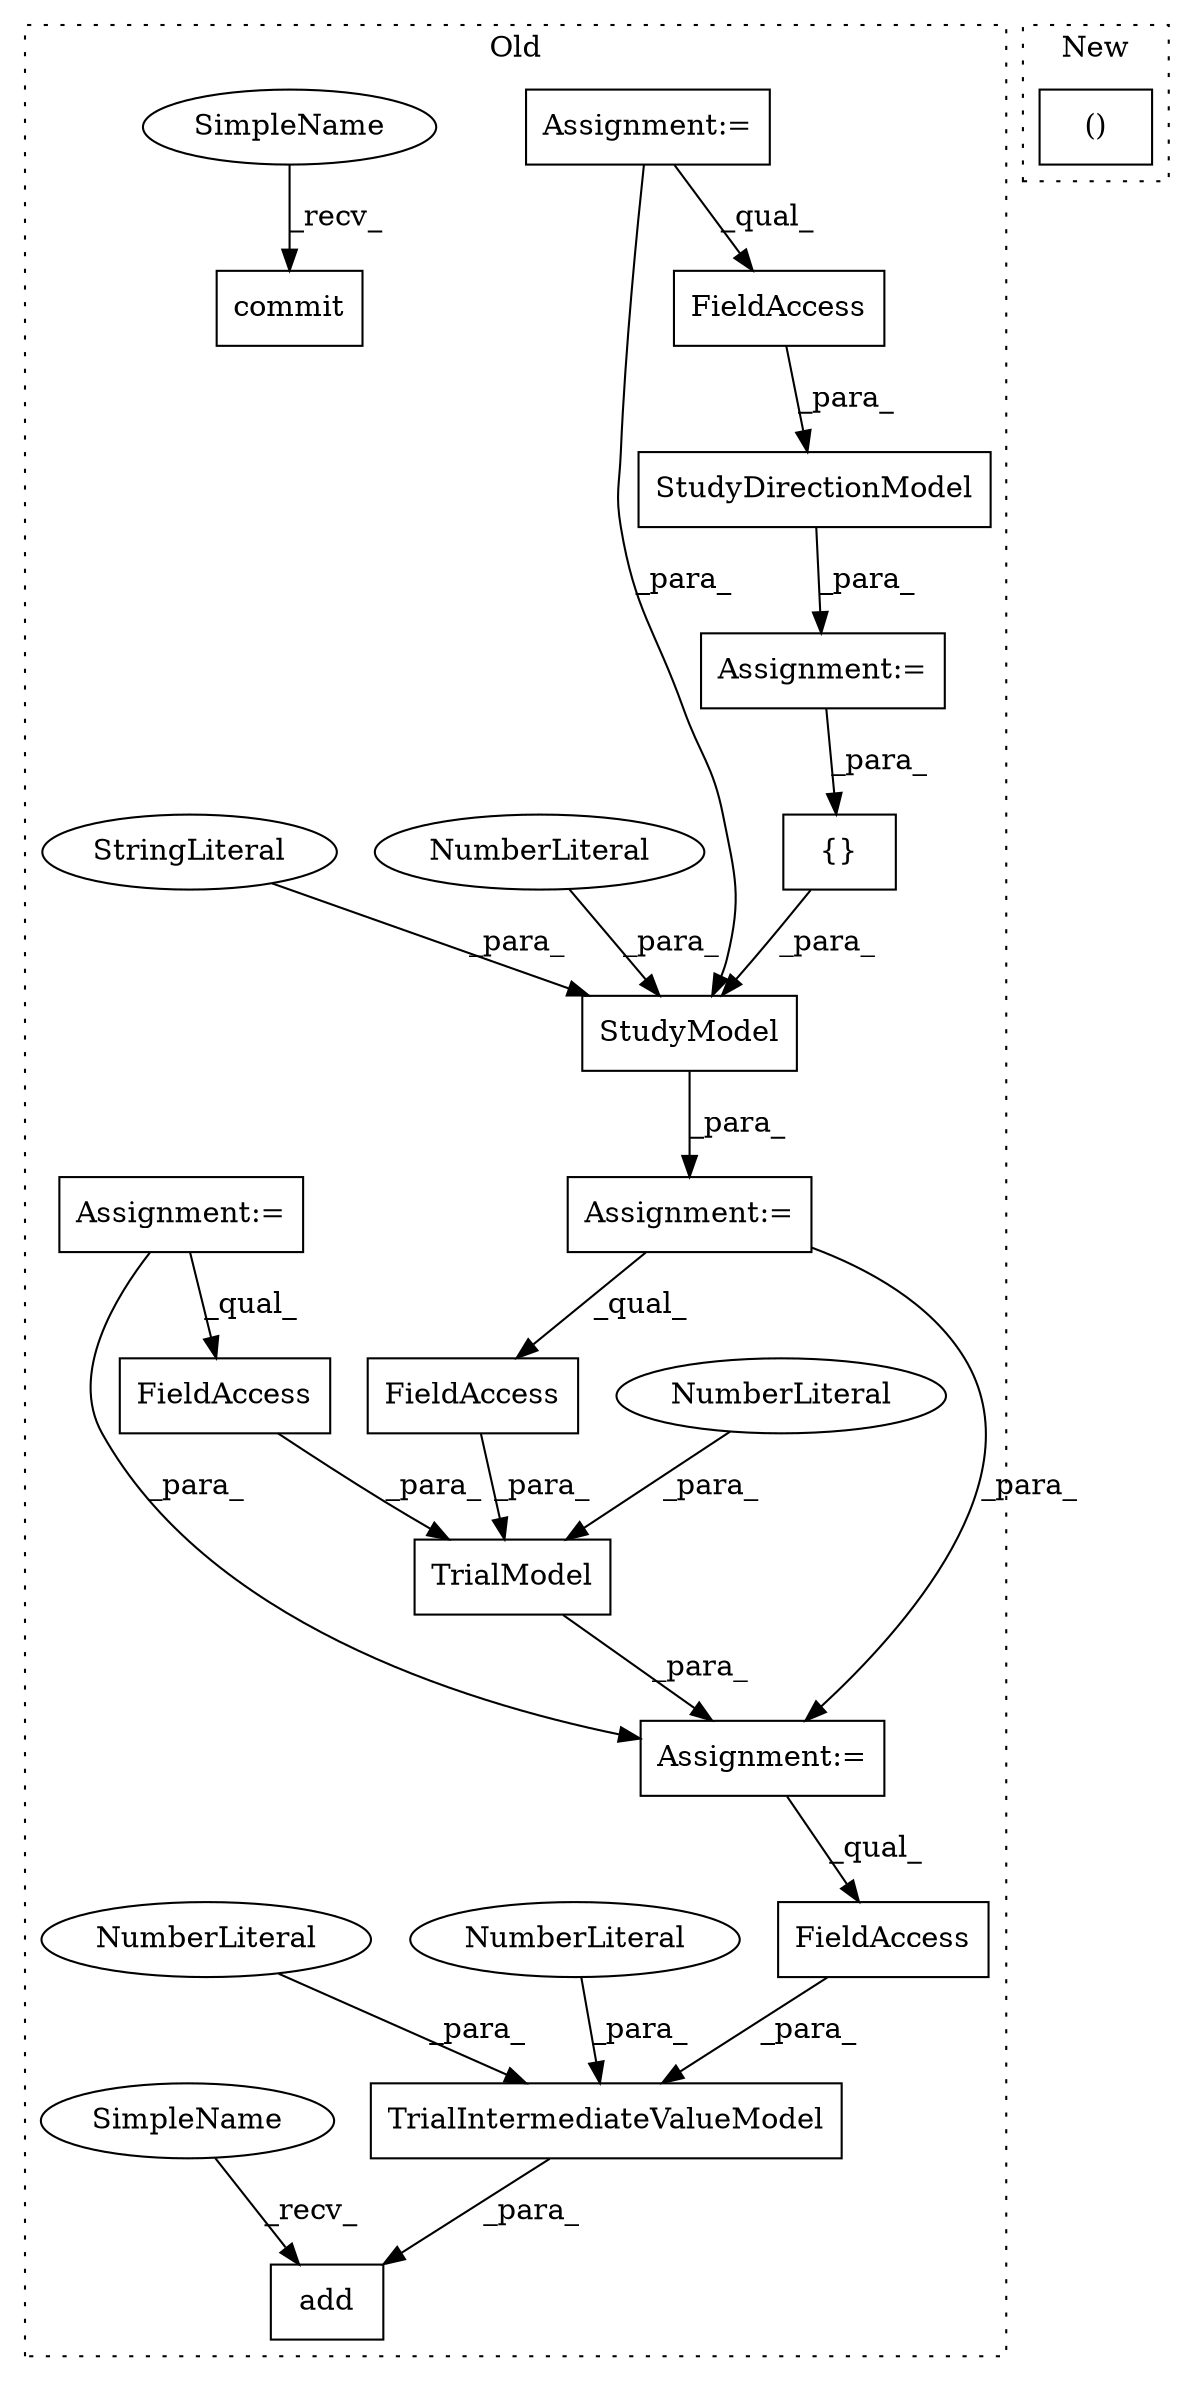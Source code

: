 digraph G {
subgraph cluster0 {
1 [label="add" a="32" s="27373,27425" l="4,1" shape="box"];
3 [label="Assignment:=" a="7" s="27195" l="1" shape="box"];
4 [label="Assignment:=" a="7" s="26761" l="14" shape="box"];
5 [label="FieldAccess" a="22" s="27216" l="23" shape="box"];
6 [label="FieldAccess" a="22" s="27405" l="14" shape="box"];
7 [label="{}" a="4" s="27287,27297" l="1,1" shape="box"];
8 [label="StudyDirectionModel" a="32" s="27196,27239" l="20,1" shape="box"];
9 [label="StudyModel" a="32" s="27252,27298" l="11,1" shape="box"];
10 [label="NumberLiteral" a="34" s="27263" l="1" shape="ellipse"];
11 [label="StringLiteral" a="45" s="27265" l="12" shape="ellipse"];
12 [label="FieldAccess" a="22" s="27324" l="14" shape="box"];
13 [label="Assignment:=" a="7" s="27251" l="1" shape="box"];
14 [label="commit" a="32" s="27440" l="8" shape="box"];
15 [label="TrialModel" a="32" s="27311,27358" l="11,1" shape="box"];
16 [label="NumberLiteral" a="34" s="27322" l="1" shape="ellipse"];
17 [label="FieldAccess" a="22" s="27339" l="19" shape="box"];
18 [label="Assignment:=" a="7" s="26951" l="10" shape="box"];
19 [label="Assignment:=" a="7" s="27310" l="1" shape="box"];
20 [label="TrialIntermediateValueModel" a="32" s="27377,27424" l="28,1" shape="box"];
21 [label="NumberLiteral" a="34" s="27420" l="1" shape="ellipse"];
22 [label="NumberLiteral" a="34" s="27422" l="2" shape="ellipse"];
23 [label="SimpleName" a="42" s="27365" l="7" shape="ellipse"];
24 [label="SimpleName" a="42" s="27432" l="7" shape="ellipse"];
label = "Old";
style="dotted";
}
subgraph cluster1 {
2 [label="()" a="106" s="26380" l="15" shape="box"];
label = "New";
style="dotted";
}
3 -> 7 [label="_para_"];
4 -> 9 [label="_para_"];
4 -> 5 [label="_qual_"];
5 -> 8 [label="_para_"];
6 -> 20 [label="_para_"];
7 -> 9 [label="_para_"];
8 -> 3 [label="_para_"];
9 -> 13 [label="_para_"];
10 -> 9 [label="_para_"];
11 -> 9 [label="_para_"];
12 -> 15 [label="_para_"];
13 -> 12 [label="_qual_"];
13 -> 19 [label="_para_"];
15 -> 19 [label="_para_"];
16 -> 15 [label="_para_"];
17 -> 15 [label="_para_"];
18 -> 17 [label="_qual_"];
18 -> 19 [label="_para_"];
19 -> 6 [label="_qual_"];
20 -> 1 [label="_para_"];
21 -> 20 [label="_para_"];
22 -> 20 [label="_para_"];
23 -> 1 [label="_recv_"];
24 -> 14 [label="_recv_"];
}